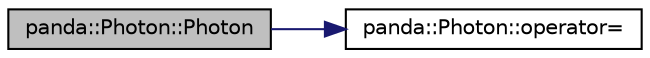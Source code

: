 digraph G
{
  edge [fontname="Helvetica",fontsize="10",labelfontname="Helvetica",labelfontsize="10"];
  node [fontname="Helvetica",fontsize="10",shape=record];
  rankdir=LR;
  Node1 [label="panda::Photon::Photon",height=0.2,width=0.4,color="black", fillcolor="grey75", style="filled" fontcolor="black"];
  Node1 -> Node2 [color="midnightblue",fontsize="10",style="solid"];
  Node2 [label="panda::Photon::operator=",height=0.2,width=0.4,color="black", fillcolor="white", style="filled",URL="$classpanda_1_1Photon.html#aa747baa897eca18a06d897063402a966"];
}

